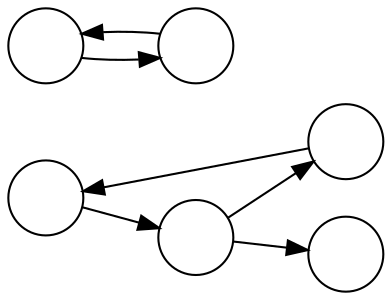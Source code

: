 digraph G {
  graph [rankdir = LR]
  node [label = "", shape = circle];
  1 -> 2 -> 3 -> 1;
  2 -> 4;
  5 -> 6 -> 5;
}